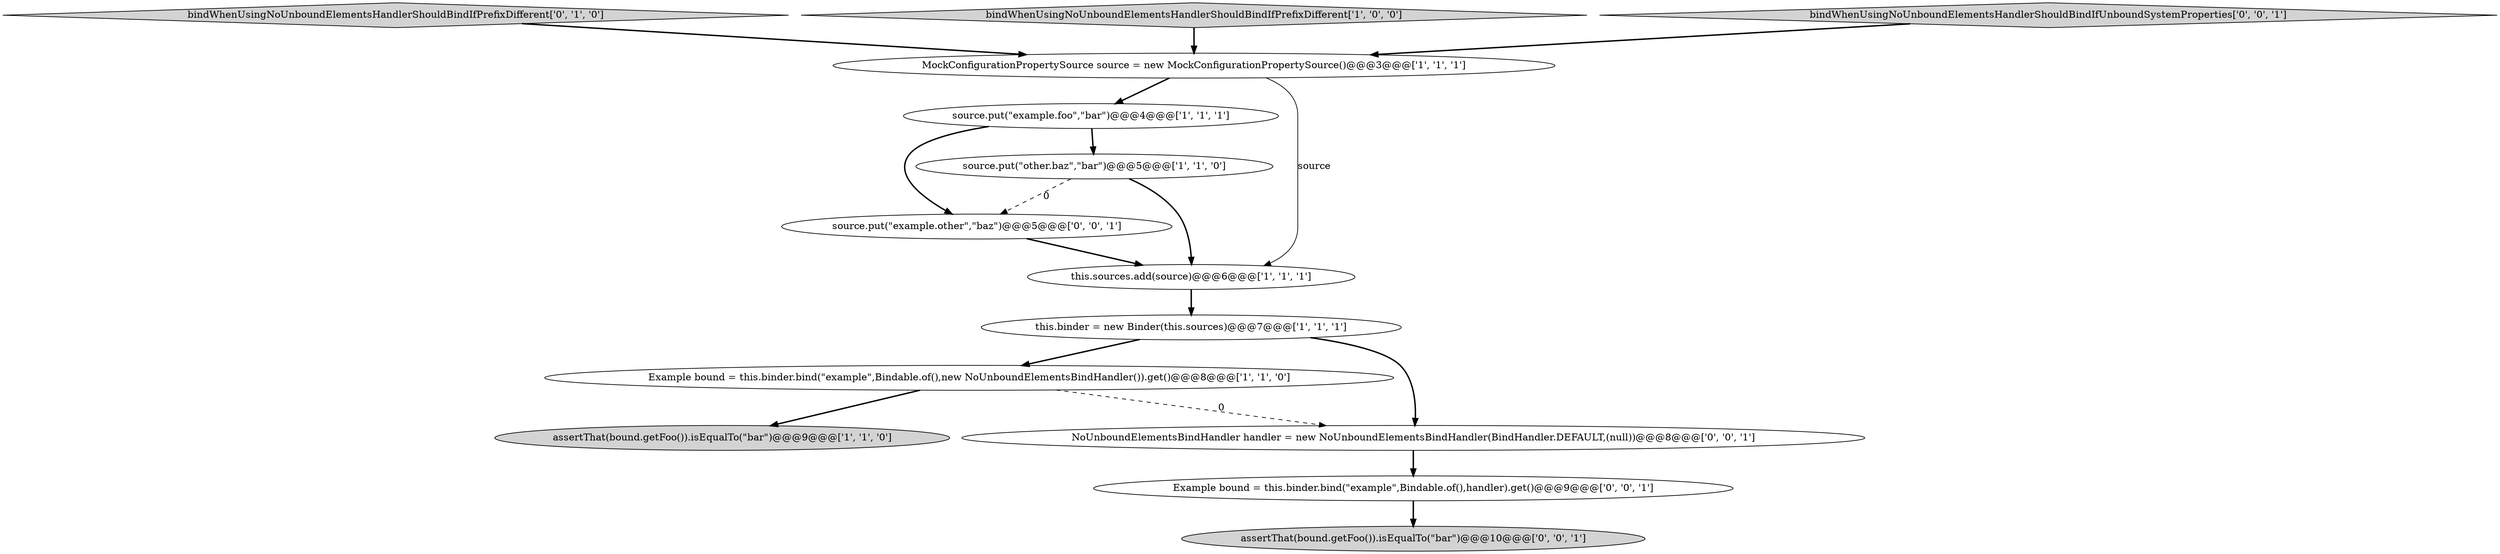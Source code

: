 digraph {
6 [style = filled, label = "assertThat(bound.getFoo()).isEqualTo(\"bar\")@@@9@@@['1', '1', '0']", fillcolor = lightgray, shape = ellipse image = "AAA0AAABBB1BBB"];
8 [style = filled, label = "bindWhenUsingNoUnboundElementsHandlerShouldBindIfPrefixDifferent['0', '1', '0']", fillcolor = lightgray, shape = diamond image = "AAA0AAABBB2BBB"];
11 [style = filled, label = "source.put(\"example.other\",\"baz\")@@@5@@@['0', '0', '1']", fillcolor = white, shape = ellipse image = "AAA0AAABBB3BBB"];
10 [style = filled, label = "assertThat(bound.getFoo()).isEqualTo(\"bar\")@@@10@@@['0', '0', '1']", fillcolor = lightgray, shape = ellipse image = "AAA0AAABBB3BBB"];
1 [style = filled, label = "bindWhenUsingNoUnboundElementsHandlerShouldBindIfPrefixDifferent['1', '0', '0']", fillcolor = lightgray, shape = diamond image = "AAA0AAABBB1BBB"];
12 [style = filled, label = "bindWhenUsingNoUnboundElementsHandlerShouldBindIfUnboundSystemProperties['0', '0', '1']", fillcolor = lightgray, shape = diamond image = "AAA0AAABBB3BBB"];
0 [style = filled, label = "source.put(\"other.baz\",\"bar\")@@@5@@@['1', '1', '0']", fillcolor = white, shape = ellipse image = "AAA0AAABBB1BBB"];
5 [style = filled, label = "source.put(\"example.foo\",\"bar\")@@@4@@@['1', '1', '1']", fillcolor = white, shape = ellipse image = "AAA0AAABBB1BBB"];
3 [style = filled, label = "MockConfigurationPropertySource source = new MockConfigurationPropertySource()@@@3@@@['1', '1', '1']", fillcolor = white, shape = ellipse image = "AAA0AAABBB1BBB"];
2 [style = filled, label = "Example bound = this.binder.bind(\"example\",Bindable.of(),new NoUnboundElementsBindHandler()).get()@@@8@@@['1', '1', '0']", fillcolor = white, shape = ellipse image = "AAA0AAABBB1BBB"];
13 [style = filled, label = "Example bound = this.binder.bind(\"example\",Bindable.of(),handler).get()@@@9@@@['0', '0', '1']", fillcolor = white, shape = ellipse image = "AAA0AAABBB3BBB"];
7 [style = filled, label = "this.sources.add(source)@@@6@@@['1', '1', '1']", fillcolor = white, shape = ellipse image = "AAA0AAABBB1BBB"];
4 [style = filled, label = "this.binder = new Binder(this.sources)@@@7@@@['1', '1', '1']", fillcolor = white, shape = ellipse image = "AAA0AAABBB1BBB"];
9 [style = filled, label = "NoUnboundElementsBindHandler handler = new NoUnboundElementsBindHandler(BindHandler.DEFAULT,(null))@@@8@@@['0', '0', '1']", fillcolor = white, shape = ellipse image = "AAA0AAABBB3BBB"];
1->3 [style = bold, label=""];
9->13 [style = bold, label=""];
4->9 [style = bold, label=""];
13->10 [style = bold, label=""];
3->5 [style = bold, label=""];
5->11 [style = bold, label=""];
12->3 [style = bold, label=""];
0->11 [style = dashed, label="0"];
4->2 [style = bold, label=""];
7->4 [style = bold, label=""];
5->0 [style = bold, label=""];
3->7 [style = solid, label="source"];
2->9 [style = dashed, label="0"];
2->6 [style = bold, label=""];
11->7 [style = bold, label=""];
8->3 [style = bold, label=""];
0->7 [style = bold, label=""];
}
